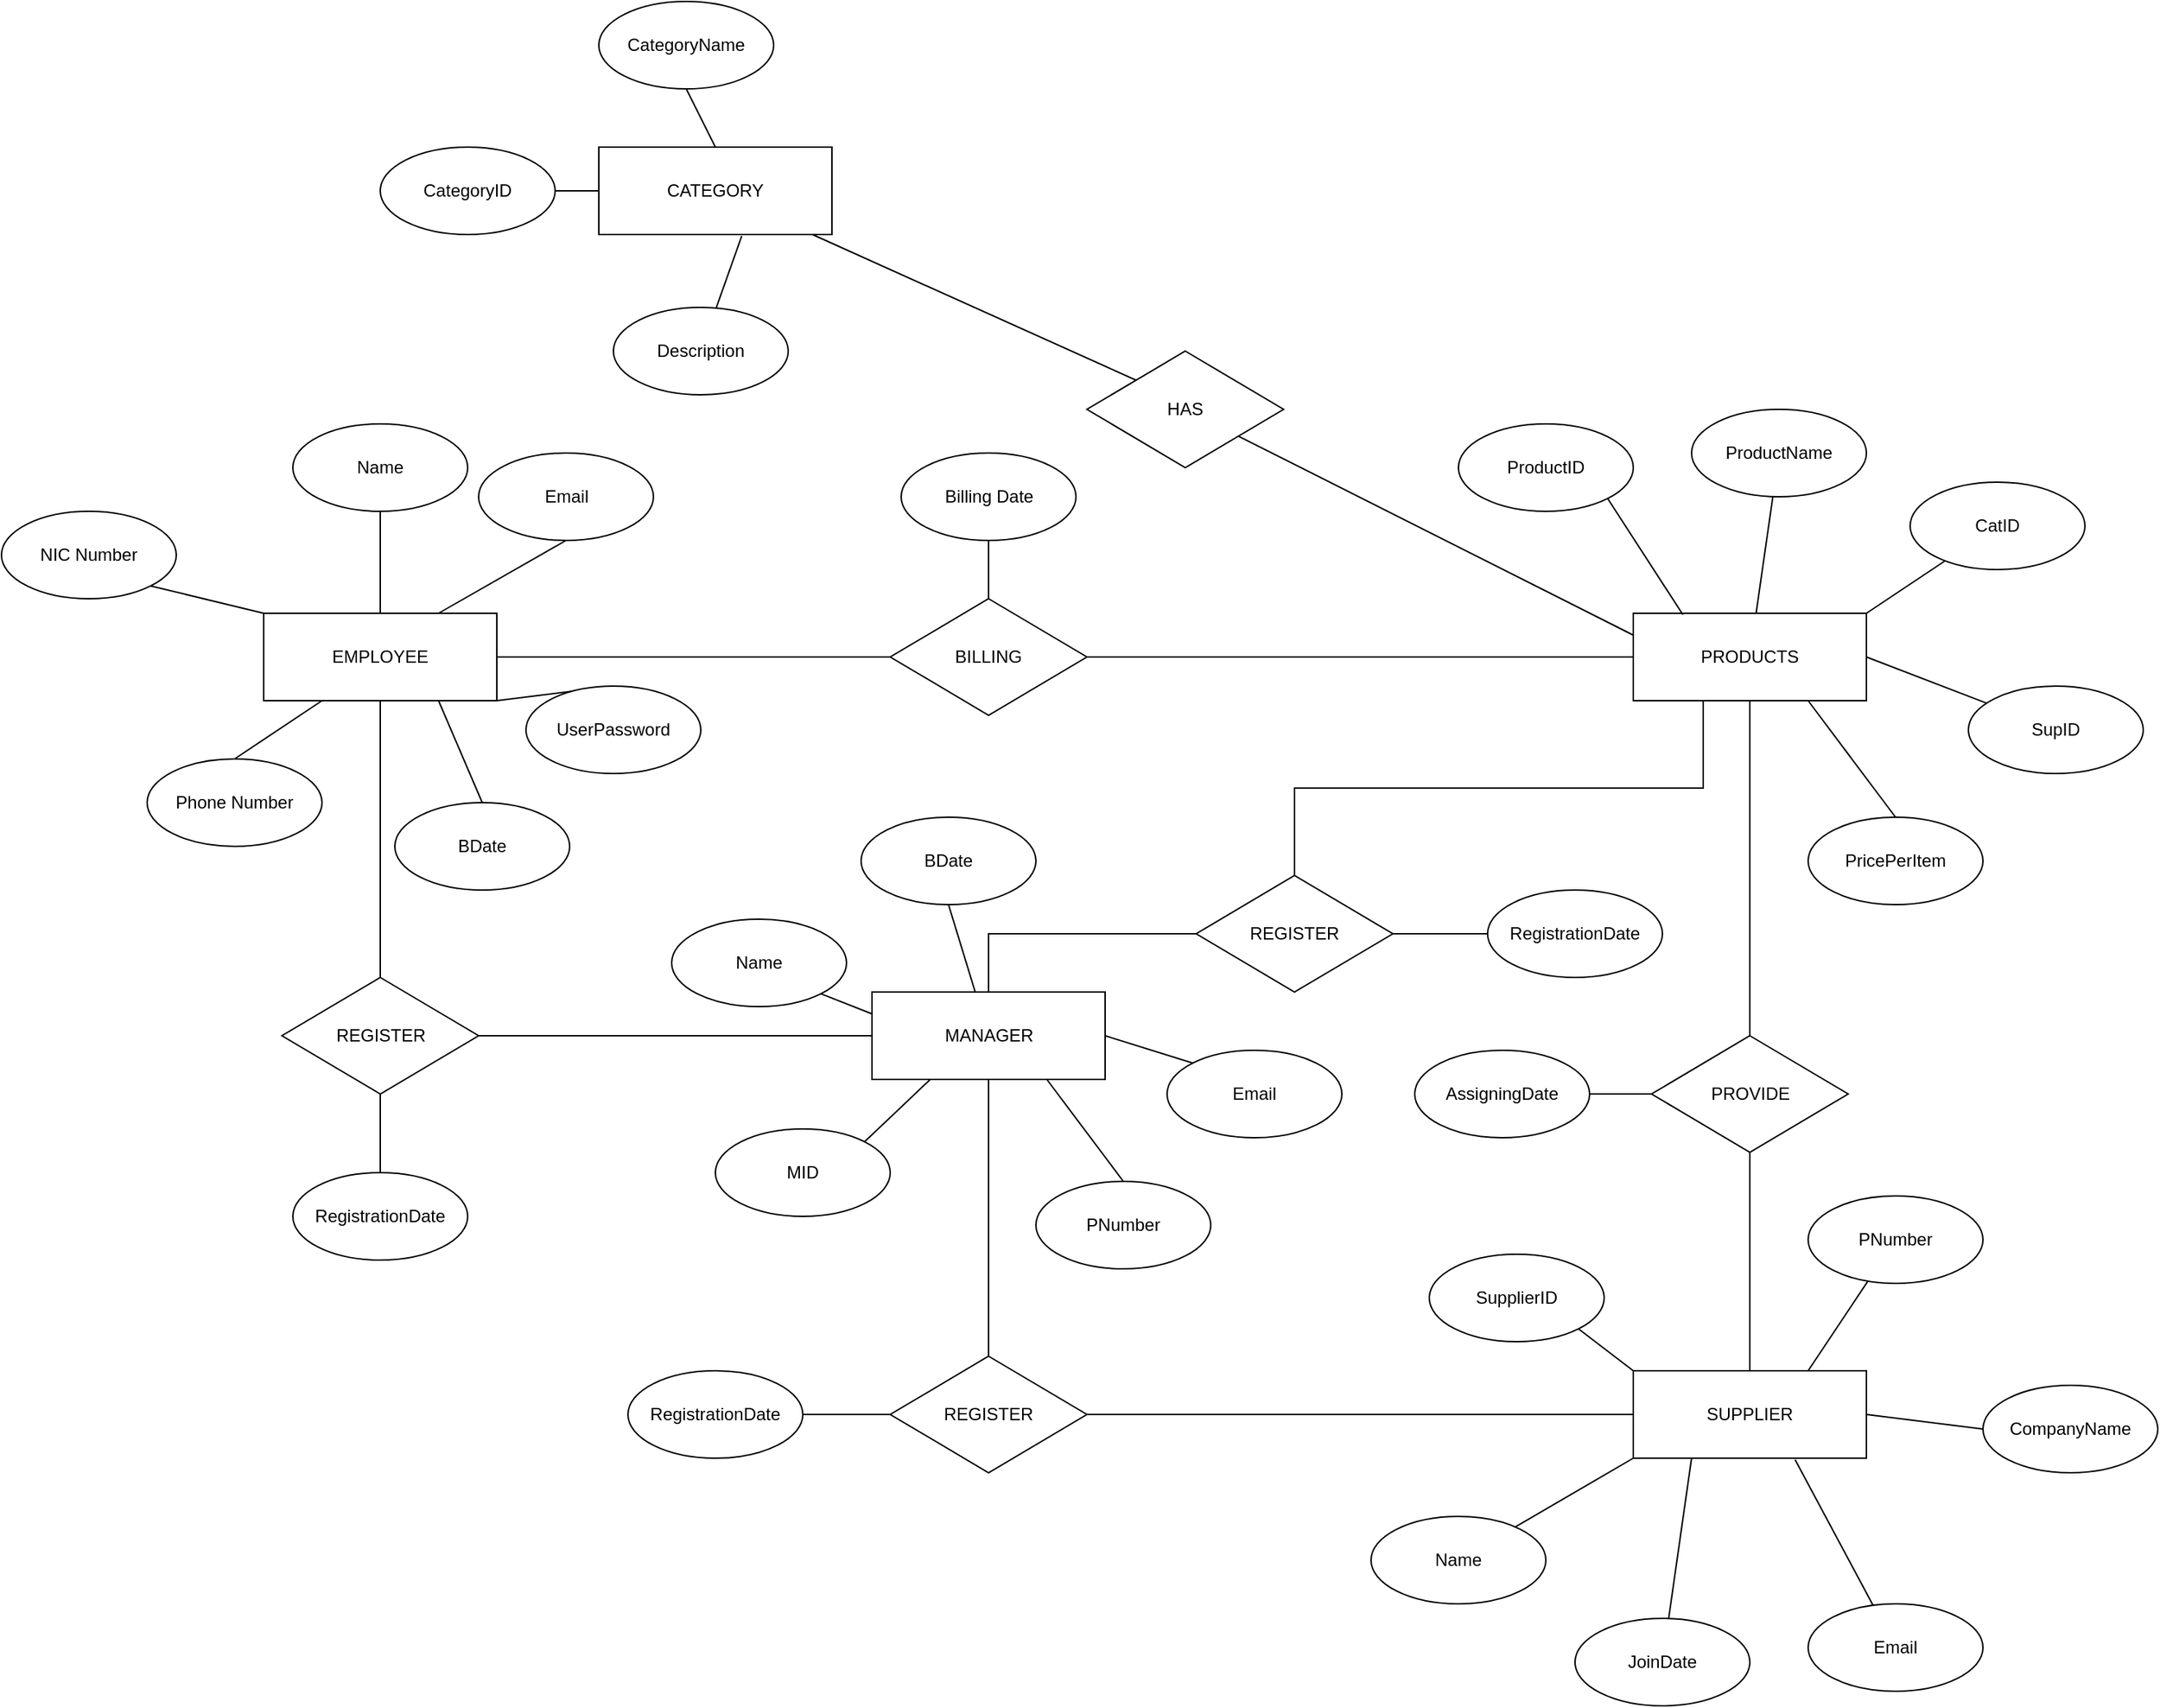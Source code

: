<mxfile version="15.0.6" type="device"><diagram id="bFKVejOHq2JY_xis4bOL" name="Page-1"><mxGraphModel dx="2326" dy="1483" grid="1" gridSize="10" guides="1" tooltips="1" connect="1" arrows="1" fold="1" page="1" pageScale="1" pageWidth="1169" pageHeight="827" math="0" shadow="0"><root><mxCell id="0"/><mxCell id="1" parent="0"/><mxCell id="MrRa3ZKrocoE-I6LKTKK-3" style="edgeStyle=orthogonalEdgeStyle;rounded=0;orthogonalLoop=1;jettySize=auto;html=1;entryX=0.5;entryY=0;entryDx=0;entryDy=0;" parent="1" edge="1"><mxGeometry relative="1" as="geometry"><mxPoint x="345" y="120" as="sourcePoint"/></mxGeometry></mxCell><mxCell id="R4qH-5Vmw2wMx-xOK4-u-4" style="edgeStyle=orthogonalEdgeStyle;rounded=0;orthogonalLoop=1;jettySize=auto;html=1;exitX=1;exitY=0.5;exitDx=0;exitDy=0;entryX=0;entryY=0.5;entryDx=0;entryDy=0;endArrow=none;endFill=0;" edge="1" parent="1" source="R4qH-5Vmw2wMx-xOK4-u-1" target="R4qH-5Vmw2wMx-xOK4-u-2"><mxGeometry relative="1" as="geometry"/></mxCell><mxCell id="R4qH-5Vmw2wMx-xOK4-u-8" style="edgeStyle=orthogonalEdgeStyle;rounded=0;orthogonalLoop=1;jettySize=auto;html=1;entryX=0.5;entryY=0;entryDx=0;entryDy=0;endArrow=none;endFill=0;" edge="1" parent="1" source="R4qH-5Vmw2wMx-xOK4-u-1" target="R4qH-5Vmw2wMx-xOK4-u-7"><mxGeometry relative="1" as="geometry"/></mxCell><mxCell id="R4qH-5Vmw2wMx-xOK4-u-33" value="" style="rounded=0;orthogonalLoop=1;jettySize=auto;html=1;endArrow=none;endFill=0;" edge="1" parent="1" source="R4qH-5Vmw2wMx-xOK4-u-1" target="R4qH-5Vmw2wMx-xOK4-u-32"><mxGeometry relative="1" as="geometry"/></mxCell><mxCell id="R4qH-5Vmw2wMx-xOK4-u-37" style="edgeStyle=none;rounded=0;orthogonalLoop=1;jettySize=auto;html=1;exitX=0.75;exitY=0;exitDx=0;exitDy=0;entryX=0.5;entryY=1;entryDx=0;entryDy=0;endArrow=none;endFill=0;" edge="1" parent="1" source="R4qH-5Vmw2wMx-xOK4-u-1" target="R4qH-5Vmw2wMx-xOK4-u-34"><mxGeometry relative="1" as="geometry"/></mxCell><mxCell id="R4qH-5Vmw2wMx-xOK4-u-39" style="edgeStyle=none;rounded=0;orthogonalLoop=1;jettySize=auto;html=1;exitX=1;exitY=1;exitDx=0;exitDy=0;entryX=0.5;entryY=0;entryDx=0;entryDy=0;endArrow=none;endFill=0;" edge="1" parent="1" source="R4qH-5Vmw2wMx-xOK4-u-1" target="R4qH-5Vmw2wMx-xOK4-u-38"><mxGeometry relative="1" as="geometry"/></mxCell><mxCell id="R4qH-5Vmw2wMx-xOK4-u-41" style="edgeStyle=none;rounded=0;orthogonalLoop=1;jettySize=auto;html=1;exitX=0.75;exitY=1;exitDx=0;exitDy=0;entryX=0.5;entryY=0;entryDx=0;entryDy=0;endArrow=none;endFill=0;" edge="1" parent="1" source="R4qH-5Vmw2wMx-xOK4-u-1" target="R4qH-5Vmw2wMx-xOK4-u-40"><mxGeometry relative="1" as="geometry"/></mxCell><mxCell id="R4qH-5Vmw2wMx-xOK4-u-43" style="edgeStyle=none;rounded=0;orthogonalLoop=1;jettySize=auto;html=1;exitX=0.25;exitY=1;exitDx=0;exitDy=0;entryX=0.5;entryY=0;entryDx=0;entryDy=0;endArrow=none;endFill=0;" edge="1" parent="1" source="R4qH-5Vmw2wMx-xOK4-u-1" target="R4qH-5Vmw2wMx-xOK4-u-42"><mxGeometry relative="1" as="geometry"/></mxCell><mxCell id="R4qH-5Vmw2wMx-xOK4-u-45" style="edgeStyle=none;rounded=0;orthogonalLoop=1;jettySize=auto;html=1;exitX=0;exitY=0;exitDx=0;exitDy=0;entryX=1;entryY=1;entryDx=0;entryDy=0;endArrow=none;endFill=0;" edge="1" parent="1" source="R4qH-5Vmw2wMx-xOK4-u-1" target="R4qH-5Vmw2wMx-xOK4-u-44"><mxGeometry relative="1" as="geometry"/></mxCell><mxCell id="R4qH-5Vmw2wMx-xOK4-u-1" value="EMPLOYEE" style="rounded=0;whiteSpace=wrap;html=1;" vertex="1" parent="1"><mxGeometry x="30" width="160" height="60" as="geometry"/></mxCell><mxCell id="R4qH-5Vmw2wMx-xOK4-u-5" style="edgeStyle=orthogonalEdgeStyle;rounded=0;orthogonalLoop=1;jettySize=auto;html=1;entryX=0;entryY=0.5;entryDx=0;entryDy=0;endArrow=none;endFill=0;" edge="1" parent="1" source="R4qH-5Vmw2wMx-xOK4-u-2" target="R4qH-5Vmw2wMx-xOK4-u-3"><mxGeometry relative="1" as="geometry"/></mxCell><mxCell id="R4qH-5Vmw2wMx-xOK4-u-47" value="" style="edgeStyle=none;rounded=0;orthogonalLoop=1;jettySize=auto;html=1;endArrow=none;endFill=0;" edge="1" parent="1" source="R4qH-5Vmw2wMx-xOK4-u-2" target="R4qH-5Vmw2wMx-xOK4-u-46"><mxGeometry relative="1" as="geometry"/></mxCell><mxCell id="R4qH-5Vmw2wMx-xOK4-u-2" value="BILLING" style="rhombus;whiteSpace=wrap;html=1;" vertex="1" parent="1"><mxGeometry x="460" y="-10" width="135" height="80" as="geometry"/></mxCell><mxCell id="R4qH-5Vmw2wMx-xOK4-u-28" style="edgeStyle=orthogonalEdgeStyle;rounded=0;orthogonalLoop=1;jettySize=auto;html=1;entryX=0.5;entryY=0;entryDx=0;entryDy=0;endArrow=none;endFill=0;" edge="1" parent="1" source="R4qH-5Vmw2wMx-xOK4-u-3" target="R4qH-5Vmw2wMx-xOK4-u-27"><mxGeometry relative="1" as="geometry"/></mxCell><mxCell id="R4qH-5Vmw2wMx-xOK4-u-3" value="PRODUCTS" style="rounded=0;whiteSpace=wrap;html=1;" vertex="1" parent="1"><mxGeometry x="970" width="160" height="60" as="geometry"/></mxCell><mxCell id="R4qH-5Vmw2wMx-xOK4-u-11" style="edgeStyle=orthogonalEdgeStyle;rounded=0;orthogonalLoop=1;jettySize=auto;html=1;entryX=0;entryY=0.5;entryDx=0;entryDy=0;endArrow=none;endFill=0;exitX=0.5;exitY=0;exitDx=0;exitDy=0;" edge="1" parent="1" source="R4qH-5Vmw2wMx-xOK4-u-6" target="R4qH-5Vmw2wMx-xOK4-u-10"><mxGeometry relative="1" as="geometry"/></mxCell><mxCell id="R4qH-5Vmw2wMx-xOK4-u-24" style="edgeStyle=orthogonalEdgeStyle;rounded=0;orthogonalLoop=1;jettySize=auto;html=1;entryX=0.5;entryY=0;entryDx=0;entryDy=0;endArrow=none;endFill=0;" edge="1" parent="1" source="R4qH-5Vmw2wMx-xOK4-u-6" target="R4qH-5Vmw2wMx-xOK4-u-23"><mxGeometry relative="1" as="geometry"/></mxCell><mxCell id="R4qH-5Vmw2wMx-xOK4-u-58" style="edgeStyle=none;rounded=0;orthogonalLoop=1;jettySize=auto;html=1;exitX=0.25;exitY=1;exitDx=0;exitDy=0;entryX=1;entryY=0;entryDx=0;entryDy=0;endArrow=none;endFill=0;" edge="1" parent="1" source="R4qH-5Vmw2wMx-xOK4-u-6" target="R4qH-5Vmw2wMx-xOK4-u-53"><mxGeometry relative="1" as="geometry"/></mxCell><mxCell id="R4qH-5Vmw2wMx-xOK4-u-59" style="edgeStyle=none;rounded=0;orthogonalLoop=1;jettySize=auto;html=1;exitX=0.75;exitY=1;exitDx=0;exitDy=0;entryX=0.5;entryY=0;entryDx=0;entryDy=0;endArrow=none;endFill=0;" edge="1" parent="1" source="R4qH-5Vmw2wMx-xOK4-u-6" target="R4qH-5Vmw2wMx-xOK4-u-54"><mxGeometry relative="1" as="geometry"/></mxCell><mxCell id="R4qH-5Vmw2wMx-xOK4-u-60" style="edgeStyle=none;rounded=0;orthogonalLoop=1;jettySize=auto;html=1;exitX=1;exitY=0.5;exitDx=0;exitDy=0;entryX=0;entryY=0;entryDx=0;entryDy=0;endArrow=none;endFill=0;" edge="1" parent="1" source="R4qH-5Vmw2wMx-xOK4-u-6" target="R4qH-5Vmw2wMx-xOK4-u-52"><mxGeometry relative="1" as="geometry"/></mxCell><mxCell id="R4qH-5Vmw2wMx-xOK4-u-6" value="MANAGER" style="rounded=0;whiteSpace=wrap;html=1;" vertex="1" parent="1"><mxGeometry x="447.5" y="260" width="160" height="60" as="geometry"/></mxCell><mxCell id="R4qH-5Vmw2wMx-xOK4-u-9" style="edgeStyle=orthogonalEdgeStyle;rounded=0;orthogonalLoop=1;jettySize=auto;html=1;endArrow=none;endFill=0;entryX=0;entryY=0.5;entryDx=0;entryDy=0;" edge="1" parent="1" source="R4qH-5Vmw2wMx-xOK4-u-7" target="R4qH-5Vmw2wMx-xOK4-u-6"><mxGeometry relative="1" as="geometry"><mxPoint x="440" y="461" as="targetPoint"/><Array as="points"/></mxGeometry></mxCell><mxCell id="R4qH-5Vmw2wMx-xOK4-u-49" value="" style="edgeStyle=none;rounded=0;orthogonalLoop=1;jettySize=auto;html=1;endArrow=none;endFill=0;" edge="1" parent="1" source="R4qH-5Vmw2wMx-xOK4-u-7" target="R4qH-5Vmw2wMx-xOK4-u-48"><mxGeometry relative="1" as="geometry"/></mxCell><mxCell id="R4qH-5Vmw2wMx-xOK4-u-7" value="REGISTER" style="rhombus;whiteSpace=wrap;html=1;" vertex="1" parent="1"><mxGeometry x="42.5" y="250" width="135" height="80" as="geometry"/></mxCell><mxCell id="R4qH-5Vmw2wMx-xOK4-u-12" style="edgeStyle=orthogonalEdgeStyle;rounded=0;orthogonalLoop=1;jettySize=auto;html=1;exitX=0.5;exitY=0;exitDx=0;exitDy=0;endArrow=none;endFill=0;entryX=0.3;entryY=1;entryDx=0;entryDy=0;entryPerimeter=0;" edge="1" parent="1" source="R4qH-5Vmw2wMx-xOK4-u-10" target="R4qH-5Vmw2wMx-xOK4-u-3"><mxGeometry relative="1" as="geometry"><mxPoint x="1000" y="170" as="targetPoint"/></mxGeometry></mxCell><mxCell id="R4qH-5Vmw2wMx-xOK4-u-81" value="" style="edgeStyle=none;rounded=0;orthogonalLoop=1;jettySize=auto;html=1;endArrow=none;endFill=0;" edge="1" parent="1" source="R4qH-5Vmw2wMx-xOK4-u-10" target="R4qH-5Vmw2wMx-xOK4-u-80"><mxGeometry relative="1" as="geometry"/></mxCell><mxCell id="R4qH-5Vmw2wMx-xOK4-u-10" value="REGISTER" style="rhombus;whiteSpace=wrap;html=1;" vertex="1" parent="1"><mxGeometry x="670" y="180" width="135" height="80" as="geometry"/></mxCell><mxCell id="R4qH-5Vmw2wMx-xOK4-u-26" style="edgeStyle=orthogonalEdgeStyle;rounded=0;orthogonalLoop=1;jettySize=auto;html=1;entryX=0;entryY=0.5;entryDx=0;entryDy=0;endArrow=none;endFill=0;" edge="1" parent="1" source="R4qH-5Vmw2wMx-xOK4-u-23" target="R4qH-5Vmw2wMx-xOK4-u-25"><mxGeometry relative="1" as="geometry"/></mxCell><mxCell id="R4qH-5Vmw2wMx-xOK4-u-64" value="" style="edgeStyle=none;rounded=0;orthogonalLoop=1;jettySize=auto;html=1;endArrow=none;endFill=0;" edge="1" parent="1" source="R4qH-5Vmw2wMx-xOK4-u-23" target="R4qH-5Vmw2wMx-xOK4-u-63"><mxGeometry relative="1" as="geometry"/></mxCell><mxCell id="R4qH-5Vmw2wMx-xOK4-u-23" value="REGISTER" style="rhombus;whiteSpace=wrap;html=1;" vertex="1" parent="1"><mxGeometry x="460" y="510" width="135" height="80" as="geometry"/></mxCell><mxCell id="R4qH-5Vmw2wMx-xOK4-u-78" style="edgeStyle=none;rounded=0;orthogonalLoop=1;jettySize=auto;html=1;exitX=1;exitY=0.5;exitDx=0;exitDy=0;entryX=0;entryY=0.5;entryDx=0;entryDy=0;endArrow=none;endFill=0;" edge="1" parent="1" source="R4qH-5Vmw2wMx-xOK4-u-25" target="R4qH-5Vmw2wMx-xOK4-u-77"><mxGeometry relative="1" as="geometry"/></mxCell><mxCell id="R4qH-5Vmw2wMx-xOK4-u-25" value="SUPPLIER" style="rounded=0;whiteSpace=wrap;html=1;" vertex="1" parent="1"><mxGeometry x="970" y="520" width="160" height="60" as="geometry"/></mxCell><mxCell id="R4qH-5Vmw2wMx-xOK4-u-29" style="edgeStyle=orthogonalEdgeStyle;rounded=0;orthogonalLoop=1;jettySize=auto;html=1;entryX=0.5;entryY=0;entryDx=0;entryDy=0;endArrow=none;endFill=0;" edge="1" parent="1" source="R4qH-5Vmw2wMx-xOK4-u-27" target="R4qH-5Vmw2wMx-xOK4-u-25"><mxGeometry relative="1" as="geometry"/></mxCell><mxCell id="R4qH-5Vmw2wMx-xOK4-u-83" value="" style="edgeStyle=none;rounded=0;orthogonalLoop=1;jettySize=auto;html=1;endArrow=none;endFill=0;" edge="1" parent="1" source="R4qH-5Vmw2wMx-xOK4-u-27" target="R4qH-5Vmw2wMx-xOK4-u-82"><mxGeometry relative="1" as="geometry"/></mxCell><mxCell id="R4qH-5Vmw2wMx-xOK4-u-27" value="PROVIDE" style="rhombus;whiteSpace=wrap;html=1;" vertex="1" parent="1"><mxGeometry x="982.5" y="290" width="135" height="80" as="geometry"/></mxCell><mxCell id="R4qH-5Vmw2wMx-xOK4-u-32" value="Name" style="ellipse;whiteSpace=wrap;html=1;rounded=0;" vertex="1" parent="1"><mxGeometry x="50" y="-130" width="120" height="60" as="geometry"/></mxCell><mxCell id="R4qH-5Vmw2wMx-xOK4-u-34" value="Email" style="ellipse;whiteSpace=wrap;html=1;rounded=0;" vertex="1" parent="1"><mxGeometry x="177.5" y="-110" width="120" height="60" as="geometry"/></mxCell><mxCell id="R4qH-5Vmw2wMx-xOK4-u-38" value="UserPassword" style="ellipse;whiteSpace=wrap;html=1;rounded=0;" vertex="1" parent="1"><mxGeometry x="210" y="50" width="120" height="60" as="geometry"/></mxCell><mxCell id="R4qH-5Vmw2wMx-xOK4-u-40" value="BDate" style="ellipse;whiteSpace=wrap;html=1;rounded=0;" vertex="1" parent="1"><mxGeometry x="120" y="130" width="120" height="60" as="geometry"/></mxCell><mxCell id="R4qH-5Vmw2wMx-xOK4-u-42" value="Phone Number" style="ellipse;whiteSpace=wrap;html=1;rounded=0;" vertex="1" parent="1"><mxGeometry x="-50" y="100" width="120" height="60" as="geometry"/></mxCell><mxCell id="R4qH-5Vmw2wMx-xOK4-u-44" value="NIC Number" style="ellipse;whiteSpace=wrap;html=1;rounded=0;" vertex="1" parent="1"><mxGeometry x="-150" y="-70" width="120" height="60" as="geometry"/></mxCell><mxCell id="R4qH-5Vmw2wMx-xOK4-u-46" value="Billing Date" style="ellipse;whiteSpace=wrap;html=1;" vertex="1" parent="1"><mxGeometry x="467.5" y="-110" width="120" height="60" as="geometry"/></mxCell><mxCell id="R4qH-5Vmw2wMx-xOK4-u-48" value="RegistrationDate" style="ellipse;whiteSpace=wrap;html=1;" vertex="1" parent="1"><mxGeometry x="50" y="384" width="120" height="60" as="geometry"/></mxCell><mxCell id="R4qH-5Vmw2wMx-xOK4-u-62" style="edgeStyle=none;rounded=0;orthogonalLoop=1;jettySize=auto;html=1;exitX=1;exitY=1;exitDx=0;exitDy=0;entryX=0;entryY=0.25;entryDx=0;entryDy=0;endArrow=none;endFill=0;" edge="1" parent="1" source="R4qH-5Vmw2wMx-xOK4-u-50" target="R4qH-5Vmw2wMx-xOK4-u-6"><mxGeometry relative="1" as="geometry"/></mxCell><mxCell id="R4qH-5Vmw2wMx-xOK4-u-50" value="Name" style="ellipse;whiteSpace=wrap;html=1;rounded=0;" vertex="1" parent="1"><mxGeometry x="310" y="210" width="120" height="60" as="geometry"/></mxCell><mxCell id="R4qH-5Vmw2wMx-xOK4-u-61" style="edgeStyle=none;rounded=0;orthogonalLoop=1;jettySize=auto;html=1;exitX=0.5;exitY=1;exitDx=0;exitDy=0;endArrow=none;endFill=0;" edge="1" parent="1" source="R4qH-5Vmw2wMx-xOK4-u-51" target="R4qH-5Vmw2wMx-xOK4-u-6"><mxGeometry relative="1" as="geometry"/></mxCell><mxCell id="R4qH-5Vmw2wMx-xOK4-u-51" value="BDate" style="ellipse;whiteSpace=wrap;html=1;rounded=0;" vertex="1" parent="1"><mxGeometry x="440" y="140" width="120" height="60" as="geometry"/></mxCell><mxCell id="R4qH-5Vmw2wMx-xOK4-u-52" value="Email" style="ellipse;whiteSpace=wrap;html=1;rounded=0;" vertex="1" parent="1"><mxGeometry x="650" y="300" width="120" height="60" as="geometry"/></mxCell><mxCell id="R4qH-5Vmw2wMx-xOK4-u-53" value="MID" style="ellipse;whiteSpace=wrap;html=1;rounded=0;" vertex="1" parent="1"><mxGeometry x="340" y="354" width="120" height="60" as="geometry"/></mxCell><mxCell id="R4qH-5Vmw2wMx-xOK4-u-54" value="PNumber" style="ellipse;whiteSpace=wrap;html=1;rounded=0;" vertex="1" parent="1"><mxGeometry x="560" y="390" width="120" height="60" as="geometry"/></mxCell><mxCell id="R4qH-5Vmw2wMx-xOK4-u-63" value="RegistrationDate" style="ellipse;whiteSpace=wrap;html=1;" vertex="1" parent="1"><mxGeometry x="280" y="520" width="120" height="60" as="geometry"/></mxCell><mxCell id="R4qH-5Vmw2wMx-xOK4-u-66" style="edgeStyle=none;rounded=0;orthogonalLoop=1;jettySize=auto;html=1;entryX=0;entryY=1;entryDx=0;entryDy=0;endArrow=none;endFill=0;" edge="1" parent="1" source="R4qH-5Vmw2wMx-xOK4-u-65" target="R4qH-5Vmw2wMx-xOK4-u-25"><mxGeometry relative="1" as="geometry"/></mxCell><mxCell id="R4qH-5Vmw2wMx-xOK4-u-65" value="Name" style="ellipse;whiteSpace=wrap;html=1;rounded=0;" vertex="1" parent="1"><mxGeometry x="790" y="620" width="120" height="60" as="geometry"/></mxCell><mxCell id="R4qH-5Vmw2wMx-xOK4-u-68" style="edgeStyle=none;rounded=0;orthogonalLoop=1;jettySize=auto;html=1;entryX=0.25;entryY=1;entryDx=0;entryDy=0;endArrow=none;endFill=0;" edge="1" parent="1" source="R4qH-5Vmw2wMx-xOK4-u-67" target="R4qH-5Vmw2wMx-xOK4-u-25"><mxGeometry relative="1" as="geometry"/></mxCell><mxCell id="R4qH-5Vmw2wMx-xOK4-u-67" value="JoinDate" style="ellipse;whiteSpace=wrap;html=1;rounded=0;" vertex="1" parent="1"><mxGeometry x="930" y="690" width="120" height="60" as="geometry"/></mxCell><mxCell id="R4qH-5Vmw2wMx-xOK4-u-71" style="edgeStyle=none;rounded=0;orthogonalLoop=1;jettySize=auto;html=1;entryX=0.694;entryY=1.017;entryDx=0;entryDy=0;entryPerimeter=0;endArrow=none;endFill=0;" edge="1" parent="1" source="R4qH-5Vmw2wMx-xOK4-u-70" target="R4qH-5Vmw2wMx-xOK4-u-25"><mxGeometry relative="1" as="geometry"/></mxCell><mxCell id="R4qH-5Vmw2wMx-xOK4-u-70" value="Email" style="ellipse;whiteSpace=wrap;html=1;rounded=0;" vertex="1" parent="1"><mxGeometry x="1090" y="680" width="120" height="60" as="geometry"/></mxCell><mxCell id="R4qH-5Vmw2wMx-xOK4-u-74" style="edgeStyle=none;rounded=0;orthogonalLoop=1;jettySize=auto;html=1;exitX=1;exitY=1;exitDx=0;exitDy=0;entryX=0;entryY=0;entryDx=0;entryDy=0;endArrow=none;endFill=0;" edge="1" parent="1" source="R4qH-5Vmw2wMx-xOK4-u-72" target="R4qH-5Vmw2wMx-xOK4-u-25"><mxGeometry relative="1" as="geometry"/></mxCell><mxCell id="R4qH-5Vmw2wMx-xOK4-u-72" value="SupplierID" style="ellipse;whiteSpace=wrap;html=1;rounded=0;" vertex="1" parent="1"><mxGeometry x="830" y="440" width="120" height="60" as="geometry"/></mxCell><mxCell id="R4qH-5Vmw2wMx-xOK4-u-76" style="edgeStyle=none;rounded=0;orthogonalLoop=1;jettySize=auto;html=1;entryX=0.75;entryY=0;entryDx=0;entryDy=0;endArrow=none;endFill=0;" edge="1" parent="1" source="R4qH-5Vmw2wMx-xOK4-u-73" target="R4qH-5Vmw2wMx-xOK4-u-25"><mxGeometry relative="1" as="geometry"/></mxCell><mxCell id="R4qH-5Vmw2wMx-xOK4-u-73" value="PNumber" style="ellipse;whiteSpace=wrap;html=1;rounded=0;" vertex="1" parent="1"><mxGeometry x="1090" y="400" width="120" height="60" as="geometry"/></mxCell><mxCell id="R4qH-5Vmw2wMx-xOK4-u-77" value="CompanyName" style="ellipse;whiteSpace=wrap;html=1;rounded=0;" vertex="1" parent="1"><mxGeometry x="1210" y="530" width="120" height="60" as="geometry"/></mxCell><mxCell id="R4qH-5Vmw2wMx-xOK4-u-79" style="edgeStyle=none;rounded=0;orthogonalLoop=1;jettySize=auto;html=1;entryX=0.75;entryY=0;entryDx=0;entryDy=0;endArrow=none;endFill=0;" edge="1" parent="1" target="R4qH-5Vmw2wMx-xOK4-u-25"><mxGeometry relative="1" as="geometry"><mxPoint x="1090" y="520" as="sourcePoint"/></mxGeometry></mxCell><mxCell id="R4qH-5Vmw2wMx-xOK4-u-80" value="RegistrationDate" style="ellipse;whiteSpace=wrap;html=1;" vertex="1" parent="1"><mxGeometry x="870" y="190" width="120" height="60" as="geometry"/></mxCell><mxCell id="R4qH-5Vmw2wMx-xOK4-u-82" value="AssigningDate" style="ellipse;whiteSpace=wrap;html=1;" vertex="1" parent="1"><mxGeometry x="820" y="300" width="120" height="60" as="geometry"/></mxCell><mxCell id="R4qH-5Vmw2wMx-xOK4-u-89" style="edgeStyle=none;rounded=0;orthogonalLoop=1;jettySize=auto;html=1;exitX=1;exitY=1;exitDx=0;exitDy=0;entryX=0.213;entryY=0.017;entryDx=0;entryDy=0;entryPerimeter=0;endArrow=none;endFill=0;" edge="1" parent="1" source="R4qH-5Vmw2wMx-xOK4-u-84" target="R4qH-5Vmw2wMx-xOK4-u-3"><mxGeometry relative="1" as="geometry"/></mxCell><mxCell id="R4qH-5Vmw2wMx-xOK4-u-84" value="ProductID" style="ellipse;whiteSpace=wrap;html=1;" vertex="1" parent="1"><mxGeometry x="850" y="-130" width="120" height="60" as="geometry"/></mxCell><mxCell id="R4qH-5Vmw2wMx-xOK4-u-90" style="edgeStyle=none;rounded=0;orthogonalLoop=1;jettySize=auto;html=1;endArrow=none;endFill=0;" edge="1" parent="1" source="R4qH-5Vmw2wMx-xOK4-u-85" target="R4qH-5Vmw2wMx-xOK4-u-3"><mxGeometry relative="1" as="geometry"/></mxCell><mxCell id="R4qH-5Vmw2wMx-xOK4-u-85" value="ProductName" style="ellipse;whiteSpace=wrap;html=1;" vertex="1" parent="1"><mxGeometry x="1010" y="-140" width="120" height="60" as="geometry"/></mxCell><mxCell id="R4qH-5Vmw2wMx-xOK4-u-91" style="edgeStyle=none;rounded=0;orthogonalLoop=1;jettySize=auto;html=1;entryX=1;entryY=0;entryDx=0;entryDy=0;endArrow=none;endFill=0;" edge="1" parent="1" source="R4qH-5Vmw2wMx-xOK4-u-86" target="R4qH-5Vmw2wMx-xOK4-u-3"><mxGeometry relative="1" as="geometry"/></mxCell><mxCell id="R4qH-5Vmw2wMx-xOK4-u-86" value="CatID" style="ellipse;whiteSpace=wrap;html=1;" vertex="1" parent="1"><mxGeometry x="1160" y="-90" width="120" height="60" as="geometry"/></mxCell><mxCell id="R4qH-5Vmw2wMx-xOK4-u-92" style="edgeStyle=none;rounded=0;orthogonalLoop=1;jettySize=auto;html=1;entryX=1;entryY=0.5;entryDx=0;entryDy=0;endArrow=none;endFill=0;" edge="1" parent="1" source="R4qH-5Vmw2wMx-xOK4-u-87" target="R4qH-5Vmw2wMx-xOK4-u-3"><mxGeometry relative="1" as="geometry"/></mxCell><mxCell id="R4qH-5Vmw2wMx-xOK4-u-87" value="SupID" style="ellipse;whiteSpace=wrap;html=1;" vertex="1" parent="1"><mxGeometry x="1200" y="50" width="120" height="60" as="geometry"/></mxCell><mxCell id="R4qH-5Vmw2wMx-xOK4-u-93" style="edgeStyle=none;rounded=0;orthogonalLoop=1;jettySize=auto;html=1;exitX=0.5;exitY=0;exitDx=0;exitDy=0;entryX=0.75;entryY=1;entryDx=0;entryDy=0;endArrow=none;endFill=0;" edge="1" parent="1" source="R4qH-5Vmw2wMx-xOK4-u-88" target="R4qH-5Vmw2wMx-xOK4-u-3"><mxGeometry relative="1" as="geometry"/></mxCell><mxCell id="R4qH-5Vmw2wMx-xOK4-u-88" value="PricePerItem" style="ellipse;whiteSpace=wrap;html=1;" vertex="1" parent="1"><mxGeometry x="1090" y="140" width="120" height="60" as="geometry"/></mxCell><mxCell id="R4qH-5Vmw2wMx-xOK4-u-95" style="edgeStyle=none;rounded=0;orthogonalLoop=1;jettySize=auto;html=1;entryX=0;entryY=0.25;entryDx=0;entryDy=0;endArrow=none;endFill=0;" edge="1" parent="1" source="R4qH-5Vmw2wMx-xOK4-u-94" target="R4qH-5Vmw2wMx-xOK4-u-3"><mxGeometry relative="1" as="geometry"/></mxCell><mxCell id="R4qH-5Vmw2wMx-xOK4-u-94" value="HAS" style="rhombus;whiteSpace=wrap;html=1;" vertex="1" parent="1"><mxGeometry x="595" y="-180" width="135" height="80" as="geometry"/></mxCell><mxCell id="R4qH-5Vmw2wMx-xOK4-u-97" style="edgeStyle=none;rounded=0;orthogonalLoop=1;jettySize=auto;html=1;entryX=0;entryY=0;entryDx=0;entryDy=0;endArrow=none;endFill=0;" edge="1" parent="1" source="R4qH-5Vmw2wMx-xOK4-u-96" target="R4qH-5Vmw2wMx-xOK4-u-94"><mxGeometry relative="1" as="geometry"/></mxCell><mxCell id="R4qH-5Vmw2wMx-xOK4-u-96" value="CATEGORY" style="rounded=0;whiteSpace=wrap;html=1;" vertex="1" parent="1"><mxGeometry x="260" y="-320" width="160" height="60" as="geometry"/></mxCell><mxCell id="R4qH-5Vmw2wMx-xOK4-u-106" style="edgeStyle=none;rounded=0;orthogonalLoop=1;jettySize=auto;html=1;entryX=0.613;entryY=1.017;entryDx=0;entryDy=0;entryPerimeter=0;endArrow=none;endFill=0;" edge="1" parent="1" source="R4qH-5Vmw2wMx-xOK4-u-98" target="R4qH-5Vmw2wMx-xOK4-u-96"><mxGeometry relative="1" as="geometry"/></mxCell><mxCell id="R4qH-5Vmw2wMx-xOK4-u-98" value="Description" style="ellipse;whiteSpace=wrap;html=1;rounded=0;" vertex="1" parent="1"><mxGeometry x="270" y="-210" width="120" height="60" as="geometry"/></mxCell><mxCell id="R4qH-5Vmw2wMx-xOK4-u-107" style="edgeStyle=none;rounded=0;orthogonalLoop=1;jettySize=auto;html=1;entryX=0;entryY=0.5;entryDx=0;entryDy=0;endArrow=none;endFill=0;" edge="1" parent="1" source="R4qH-5Vmw2wMx-xOK4-u-100" target="R4qH-5Vmw2wMx-xOK4-u-96"><mxGeometry relative="1" as="geometry"/></mxCell><mxCell id="R4qH-5Vmw2wMx-xOK4-u-100" value="CategoryID" style="ellipse;whiteSpace=wrap;html=1;rounded=0;" vertex="1" parent="1"><mxGeometry x="110" y="-320" width="120" height="60" as="geometry"/></mxCell><mxCell id="R4qH-5Vmw2wMx-xOK4-u-108" style="edgeStyle=none;rounded=0;orthogonalLoop=1;jettySize=auto;html=1;exitX=0.5;exitY=1;exitDx=0;exitDy=0;entryX=0.5;entryY=0;entryDx=0;entryDy=0;endArrow=none;endFill=0;" edge="1" parent="1" source="R4qH-5Vmw2wMx-xOK4-u-101" target="R4qH-5Vmw2wMx-xOK4-u-96"><mxGeometry relative="1" as="geometry"/></mxCell><mxCell id="R4qH-5Vmw2wMx-xOK4-u-101" value="CategoryName" style="ellipse;whiteSpace=wrap;html=1;rounded=0;" vertex="1" parent="1"><mxGeometry x="260" y="-420" width="120" height="60" as="geometry"/></mxCell></root></mxGraphModel></diagram></mxfile>